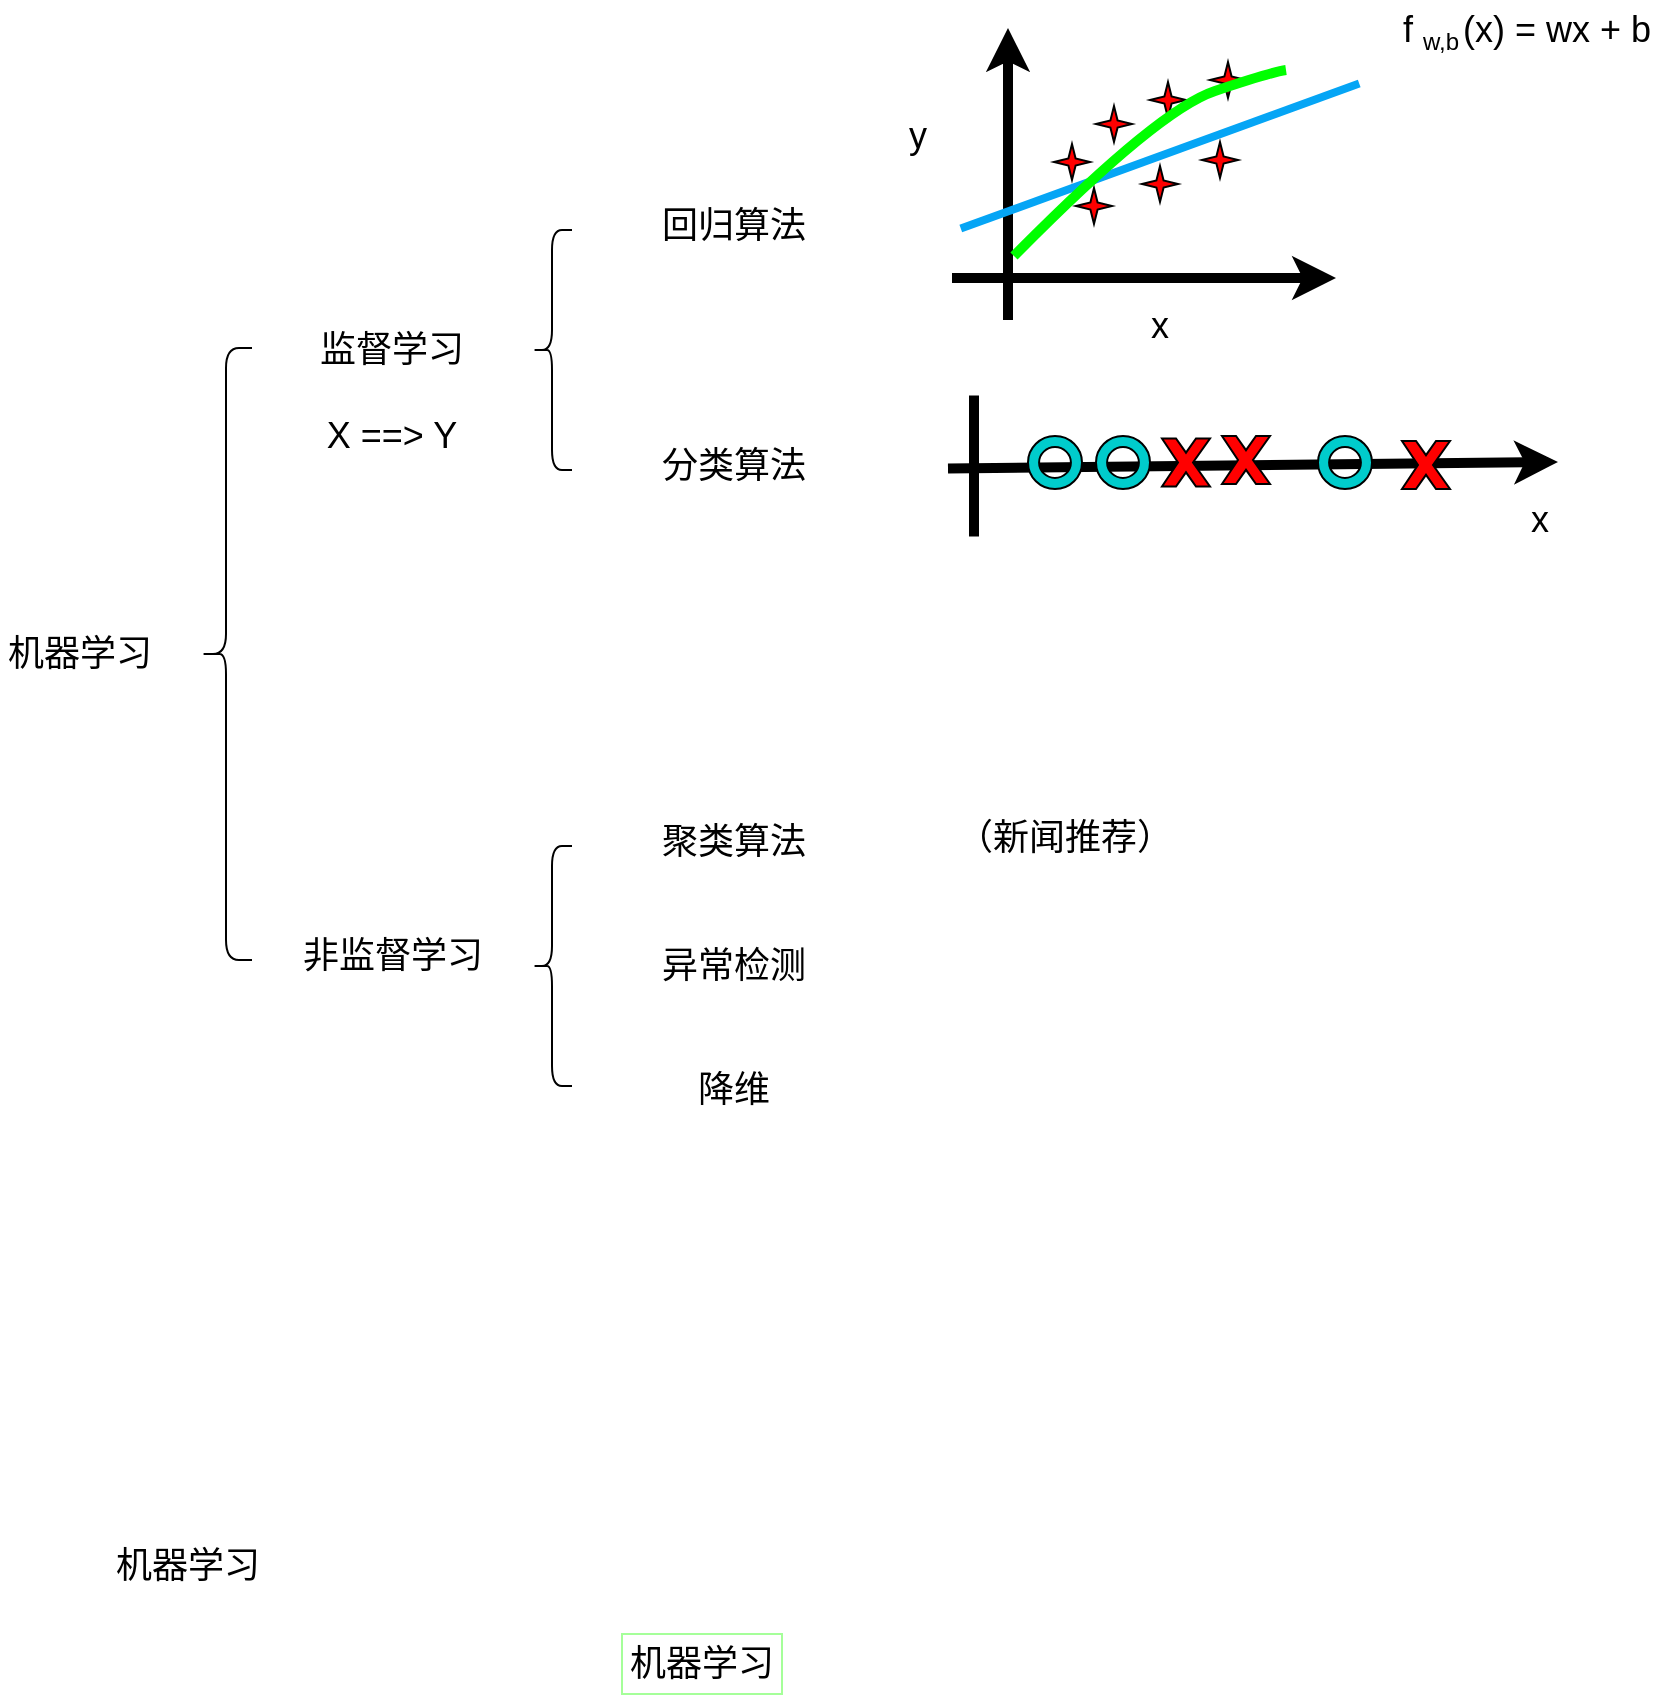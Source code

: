 <mxfile version="23.1.5" type="github">
  <diagram name="第 1 页" id="V6Wf8vCctmhzEl7cb85Y">
    <mxGraphModel dx="1593" dy="1784" grid="0" gridSize="10" guides="1" tooltips="1" connect="1" arrows="1" fold="1" page="1" pageScale="1" pageWidth="1400" pageHeight="850" math="0" shadow="0">
      <root>
        <mxCell id="0" />
        <mxCell id="1" parent="0" />
        <mxCell id="uvXD6td7eJxN7eKBJt4l-1" value="&lt;font style=&quot;font-size: 18px;&quot;&gt;机器学习&lt;/font&gt;" style="text;strokeColor=none;align=center;fillColor=none;html=1;verticalAlign=middle;whiteSpace=wrap;rounded=0;" vertex="1" parent="1">
          <mxGeometry x="59" y="-517" width="80" height="30" as="geometry" />
        </mxCell>
        <mxCell id="uvXD6td7eJxN7eKBJt4l-3" value="" style="shape=curlyBracket;whiteSpace=wrap;html=1;rounded=1;labelPosition=left;verticalLabelPosition=middle;align=right;verticalAlign=middle;" vertex="1" parent="1">
          <mxGeometry x="159" y="-655" width="26" height="306" as="geometry" />
        </mxCell>
        <mxCell id="uvXD6td7eJxN7eKBJt4l-4" value="&lt;font style=&quot;font-size: 18px;&quot;&gt;监督学习&lt;/font&gt;" style="text;strokeColor=none;align=center;fillColor=none;html=1;verticalAlign=middle;whiteSpace=wrap;rounded=0;" vertex="1" parent="1">
          <mxGeometry x="215" y="-669" width="80" height="30" as="geometry" />
        </mxCell>
        <mxCell id="uvXD6td7eJxN7eKBJt4l-5" value="&lt;font style=&quot;font-size: 18px;&quot;&gt;机器学习&lt;/font&gt;" style="text;strokeColor=#a5ff99;align=center;fillColor=none;html=1;verticalAlign=middle;whiteSpace=wrap;rounded=0;" vertex="1" parent="1">
          <mxGeometry x="370" y="-12" width="80" height="30" as="geometry" />
        </mxCell>
        <mxCell id="uvXD6td7eJxN7eKBJt4l-6" value="&lt;font style=&quot;font-size: 18px;&quot;&gt;机器学习&lt;/font&gt;" style="text;strokeColor=none;align=center;fillColor=none;html=1;verticalAlign=middle;whiteSpace=wrap;rounded=0;" vertex="1" parent="1">
          <mxGeometry x="113" y="-61" width="80" height="30" as="geometry" />
        </mxCell>
        <mxCell id="uvXD6td7eJxN7eKBJt4l-7" value="&lt;font style=&quot;font-size: 18px;&quot;&gt;X ==&amp;gt; Y&lt;/font&gt;" style="text;strokeColor=none;align=center;fillColor=none;html=1;verticalAlign=middle;whiteSpace=wrap;rounded=0;" vertex="1" parent="1">
          <mxGeometry x="215" y="-626" width="80" height="30" as="geometry" />
        </mxCell>
        <mxCell id="uvXD6td7eJxN7eKBJt4l-8" value="&lt;span style=&quot;font-size: 18px;&quot;&gt;回归算法&lt;/span&gt;" style="text;strokeColor=none;align=center;fillColor=none;html=1;verticalAlign=middle;whiteSpace=wrap;rounded=0;" vertex="1" parent="1">
          <mxGeometry x="386" y="-731" width="80" height="30" as="geometry" />
        </mxCell>
        <mxCell id="uvXD6td7eJxN7eKBJt4l-9" value="&lt;font style=&quot;font-size: 18px;&quot;&gt;非监督学习&lt;/font&gt;" style="text;strokeColor=none;align=center;fillColor=none;html=1;verticalAlign=middle;whiteSpace=wrap;rounded=0;" vertex="1" parent="1">
          <mxGeometry x="202.5" y="-366" width="105" height="30" as="geometry" />
        </mxCell>
        <mxCell id="uvXD6td7eJxN7eKBJt4l-10" value="" style="shape=curlyBracket;whiteSpace=wrap;html=1;rounded=1;labelPosition=left;verticalLabelPosition=middle;align=right;verticalAlign=middle;" vertex="1" parent="1">
          <mxGeometry x="325" y="-714" width="20" height="120" as="geometry" />
        </mxCell>
        <mxCell id="uvXD6td7eJxN7eKBJt4l-11" value="&lt;span style=&quot;font-size: 18px;&quot;&gt;分类算法&lt;/span&gt;" style="text;strokeColor=none;align=center;fillColor=none;html=1;verticalAlign=middle;whiteSpace=wrap;rounded=0;" vertex="1" parent="1">
          <mxGeometry x="386" y="-611" width="80" height="30" as="geometry" />
        </mxCell>
        <mxCell id="uvXD6td7eJxN7eKBJt4l-12" value="&lt;span style=&quot;font-size: 18px;&quot;&gt;聚类算法&lt;/span&gt;" style="text;strokeColor=none;align=center;fillColor=none;html=1;verticalAlign=middle;whiteSpace=wrap;rounded=0;" vertex="1" parent="1">
          <mxGeometry x="386" y="-423" width="80" height="30" as="geometry" />
        </mxCell>
        <mxCell id="uvXD6td7eJxN7eKBJt4l-13" value="" style="shape=curlyBracket;whiteSpace=wrap;html=1;rounded=1;labelPosition=left;verticalLabelPosition=middle;align=right;verticalAlign=middle;" vertex="1" parent="1">
          <mxGeometry x="325" y="-406" width="20" height="120" as="geometry" />
        </mxCell>
        <mxCell id="uvXD6td7eJxN7eKBJt4l-14" value="&lt;span style=&quot;font-size: 18px;&quot;&gt;异常检测&lt;/span&gt;" style="text;strokeColor=none;align=center;fillColor=none;html=1;verticalAlign=middle;whiteSpace=wrap;rounded=0;" vertex="1" parent="1">
          <mxGeometry x="386" y="-361" width="80" height="30" as="geometry" />
        </mxCell>
        <mxCell id="uvXD6td7eJxN7eKBJt4l-15" value="&lt;span style=&quot;font-size: 18px;&quot;&gt;降维&lt;/span&gt;" style="text;strokeColor=none;align=center;fillColor=none;html=1;verticalAlign=middle;whiteSpace=wrap;rounded=0;" vertex="1" parent="1">
          <mxGeometry x="386" y="-299" width="80" height="30" as="geometry" />
        </mxCell>
        <mxCell id="uvXD6td7eJxN7eKBJt4l-18" value="" style="endArrow=classic;html=1;rounded=0;strokeColor=default;targetPerimeterSpacing=6;strokeWidth=5;" edge="1" parent="1">
          <mxGeometry width="50" height="50" relative="1" as="geometry">
            <mxPoint x="535" y="-690" as="sourcePoint" />
            <mxPoint x="727" y="-690" as="targetPoint" />
          </mxGeometry>
        </mxCell>
        <mxCell id="uvXD6td7eJxN7eKBJt4l-19" value="" style="endArrow=classic;html=1;rounded=0;strokeColor=default;targetPerimeterSpacing=6;strokeWidth=5;" edge="1" parent="1">
          <mxGeometry width="50" height="50" relative="1" as="geometry">
            <mxPoint x="563" y="-669" as="sourcePoint" />
            <mxPoint x="563" y="-815" as="targetPoint" />
          </mxGeometry>
        </mxCell>
        <mxCell id="uvXD6td7eJxN7eKBJt4l-20" value="&lt;font style=&quot;font-size: 18px;&quot;&gt;y&lt;/font&gt;" style="text;strokeColor=none;align=center;fillColor=none;html=1;verticalAlign=middle;whiteSpace=wrap;rounded=0;" vertex="1" parent="1">
          <mxGeometry x="478" y="-776" width="80" height="30" as="geometry" />
        </mxCell>
        <mxCell id="uvXD6td7eJxN7eKBJt4l-21" value="&lt;font style=&quot;font-size: 18px;&quot;&gt;x&lt;/font&gt;" style="text;strokeColor=none;align=center;fillColor=none;html=1;verticalAlign=middle;whiteSpace=wrap;rounded=0;" vertex="1" parent="1">
          <mxGeometry x="599" y="-681" width="80" height="30" as="geometry" />
        </mxCell>
        <mxCell id="uvXD6td7eJxN7eKBJt4l-24" value="" style="verticalLabelPosition=bottom;verticalAlign=top;html=1;shape=mxgraph.basic.4_point_star_2;dx=0.8;fillColor=#FF0000;" vertex="1" parent="1">
          <mxGeometry x="586" y="-757" width="18" height="18" as="geometry" />
        </mxCell>
        <mxCell id="uvXD6td7eJxN7eKBJt4l-25" value="" style="verticalLabelPosition=bottom;verticalAlign=top;html=1;shape=mxgraph.basic.4_point_star_2;dx=0.8;fillColor=#FF0000;" vertex="1" parent="1">
          <mxGeometry x="607" y="-776" width="18" height="18" as="geometry" />
        </mxCell>
        <mxCell id="uvXD6td7eJxN7eKBJt4l-26" value="" style="verticalLabelPosition=bottom;verticalAlign=top;html=1;shape=mxgraph.basic.4_point_star_2;dx=0.8;fillColor=#FF0000;" vertex="1" parent="1">
          <mxGeometry x="634" y="-788" width="18" height="18" as="geometry" />
        </mxCell>
        <mxCell id="uvXD6td7eJxN7eKBJt4l-27" value="" style="verticalLabelPosition=bottom;verticalAlign=top;html=1;shape=mxgraph.basic.4_point_star_2;dx=0.8;fillColor=#FF0000;" vertex="1" parent="1">
          <mxGeometry x="664" y="-798" width="18" height="18" as="geometry" />
        </mxCell>
        <mxCell id="uvXD6td7eJxN7eKBJt4l-28" value="" style="verticalLabelPosition=bottom;verticalAlign=top;html=1;shape=mxgraph.basic.4_point_star_2;dx=0.8;fillColor=#FF0000;" vertex="1" parent="1">
          <mxGeometry x="660" y="-758" width="18" height="18" as="geometry" />
        </mxCell>
        <mxCell id="uvXD6td7eJxN7eKBJt4l-29" value="" style="verticalLabelPosition=bottom;verticalAlign=top;html=1;shape=mxgraph.basic.4_point_star_2;dx=0.8;fillColor=#FF0000;" vertex="1" parent="1">
          <mxGeometry x="597" y="-735" width="18" height="18" as="geometry" />
        </mxCell>
        <mxCell id="uvXD6td7eJxN7eKBJt4l-30" value="" style="verticalLabelPosition=bottom;verticalAlign=top;html=1;shape=mxgraph.basic.4_point_star_2;dx=0.8;fillColor=#FF0000;" vertex="1" parent="1">
          <mxGeometry x="630" y="-746" width="18" height="18" as="geometry" />
        </mxCell>
        <mxCell id="uvXD6td7eJxN7eKBJt4l-36" value="" style="line;strokeWidth=4;html=1;perimeter=backbonePerimeter;points=[];outlineConnect=0;rotation=-20;direction=east;strokeColor=#05a5f5;" vertex="1" parent="1">
          <mxGeometry x="533" y="-756" width="212" height="10" as="geometry" />
        </mxCell>
        <mxCell id="uvXD6td7eJxN7eKBJt4l-39" value="&lt;font style=&quot;font-size: 18px;&quot;&gt;f&amp;nbsp; &amp;nbsp; &amp;nbsp;(x) = wx + b&lt;/font&gt;" style="text;strokeColor=none;align=center;fillColor=none;html=1;verticalAlign=middle;whiteSpace=wrap;rounded=0;" vertex="1" parent="1">
          <mxGeometry x="753" y="-829" width="139" height="30" as="geometry" />
        </mxCell>
        <mxCell id="uvXD6td7eJxN7eKBJt4l-40" value="&lt;font style=&quot;font-size: 12px;&quot;&gt;w,b&lt;/font&gt;" style="text;strokeColor=none;align=center;fillColor=none;html=1;verticalAlign=middle;whiteSpace=wrap;rounded=0;" vertex="1" parent="1">
          <mxGeometry x="710" y="-823" width="139" height="30" as="geometry" />
        </mxCell>
        <mxCell id="uvXD6td7eJxN7eKBJt4l-50" value="" style="curved=1;endArrow=none;html=1;rounded=0;endFill=0;fillColor=#1ba1e2;strokeColor=#00FF00;strokeWidth=5;" edge="1" parent="1">
          <mxGeometry width="50" height="50" relative="1" as="geometry">
            <mxPoint x="566" y="-701" as="sourcePoint" />
            <mxPoint x="702" y="-794" as="targetPoint" />
            <Array as="points">
              <mxPoint x="638" y="-774" />
              <mxPoint x="695" y="-793" />
            </Array>
          </mxGeometry>
        </mxCell>
        <mxCell id="uvXD6td7eJxN7eKBJt4l-53" value="&lt;font style=&quot;font-size: 18px;&quot;&gt;x&lt;/font&gt;" style="text;strokeColor=none;align=center;fillColor=none;html=1;verticalAlign=middle;whiteSpace=wrap;rounded=0;" vertex="1" parent="1">
          <mxGeometry x="789" y="-584.5" width="80" height="30" as="geometry" />
        </mxCell>
        <mxCell id="uvXD6td7eJxN7eKBJt4l-61" value="" style="endArrow=none;html=1;rounded=0;strokeColor=default;targetPerimeterSpacing=6;strokeWidth=5;endFill=0;" edge="1" parent="1">
          <mxGeometry width="50" height="50" relative="1" as="geometry">
            <mxPoint x="546" y="-560.75" as="sourcePoint" />
            <mxPoint x="546" y="-631.25" as="targetPoint" />
          </mxGeometry>
        </mxCell>
        <mxCell id="uvXD6td7eJxN7eKBJt4l-67" value="" style="endArrow=classic;html=1;rounded=0;strokeColor=default;targetPerimeterSpacing=6;strokeWidth=5;" edge="1" parent="1">
          <mxGeometry width="50" height="50" relative="1" as="geometry">
            <mxPoint x="533" y="-594.75" as="sourcePoint" />
            <mxPoint x="838" y="-598" as="targetPoint" />
          </mxGeometry>
        </mxCell>
        <mxCell id="uvXD6td7eJxN7eKBJt4l-54" value="" style="verticalLabelPosition=bottom;verticalAlign=top;html=1;shape=mxgraph.basic.x;fillColor=#FF0000;" vertex="1" parent="1">
          <mxGeometry x="760" y="-608.5" width="24" height="24" as="geometry" />
        </mxCell>
        <mxCell id="uvXD6td7eJxN7eKBJt4l-55" value="" style="verticalLabelPosition=bottom;verticalAlign=top;html=1;shape=mxgraph.basic.donut;dx=5.55;fillColor=#00CCCC;" vertex="1" parent="1">
          <mxGeometry x="718" y="-611" width="27" height="26.5" as="geometry" />
        </mxCell>
        <mxCell id="uvXD6td7eJxN7eKBJt4l-58" value="" style="verticalLabelPosition=bottom;verticalAlign=top;html=1;shape=mxgraph.basic.donut;dx=5.55;fillColor=#00CCCC;" vertex="1" parent="1">
          <mxGeometry x="607" y="-611" width="27" height="26.5" as="geometry" />
        </mxCell>
        <mxCell id="uvXD6td7eJxN7eKBJt4l-59" value="" style="verticalLabelPosition=bottom;verticalAlign=top;html=1;shape=mxgraph.basic.x;fillColor=#FF0000;" vertex="1" parent="1">
          <mxGeometry x="640" y="-609.75" width="24" height="24" as="geometry" />
        </mxCell>
        <mxCell id="uvXD6td7eJxN7eKBJt4l-60" value="" style="verticalLabelPosition=bottom;verticalAlign=top;html=1;shape=mxgraph.basic.donut;dx=5.55;fillColor=#00CCCC;" vertex="1" parent="1">
          <mxGeometry x="573" y="-611" width="27" height="26.5" as="geometry" />
        </mxCell>
        <mxCell id="uvXD6td7eJxN7eKBJt4l-57" value="" style="verticalLabelPosition=bottom;verticalAlign=top;html=1;shape=mxgraph.basic.x;fillColor=#FF0000;" vertex="1" parent="1">
          <mxGeometry x="670" y="-611" width="24" height="24" as="geometry" />
        </mxCell>
        <mxCell id="uvXD6td7eJxN7eKBJt4l-68" value="&lt;font style=&quot;font-size: 18px;&quot;&gt;（新闻推荐）&lt;/font&gt;" style="text;strokeColor=none;align=center;fillColor=none;html=1;verticalAlign=middle;whiteSpace=wrap;rounded=0;" vertex="1" parent="1">
          <mxGeometry x="535" y="-425" width="113" height="30" as="geometry" />
        </mxCell>
      </root>
    </mxGraphModel>
  </diagram>
</mxfile>
